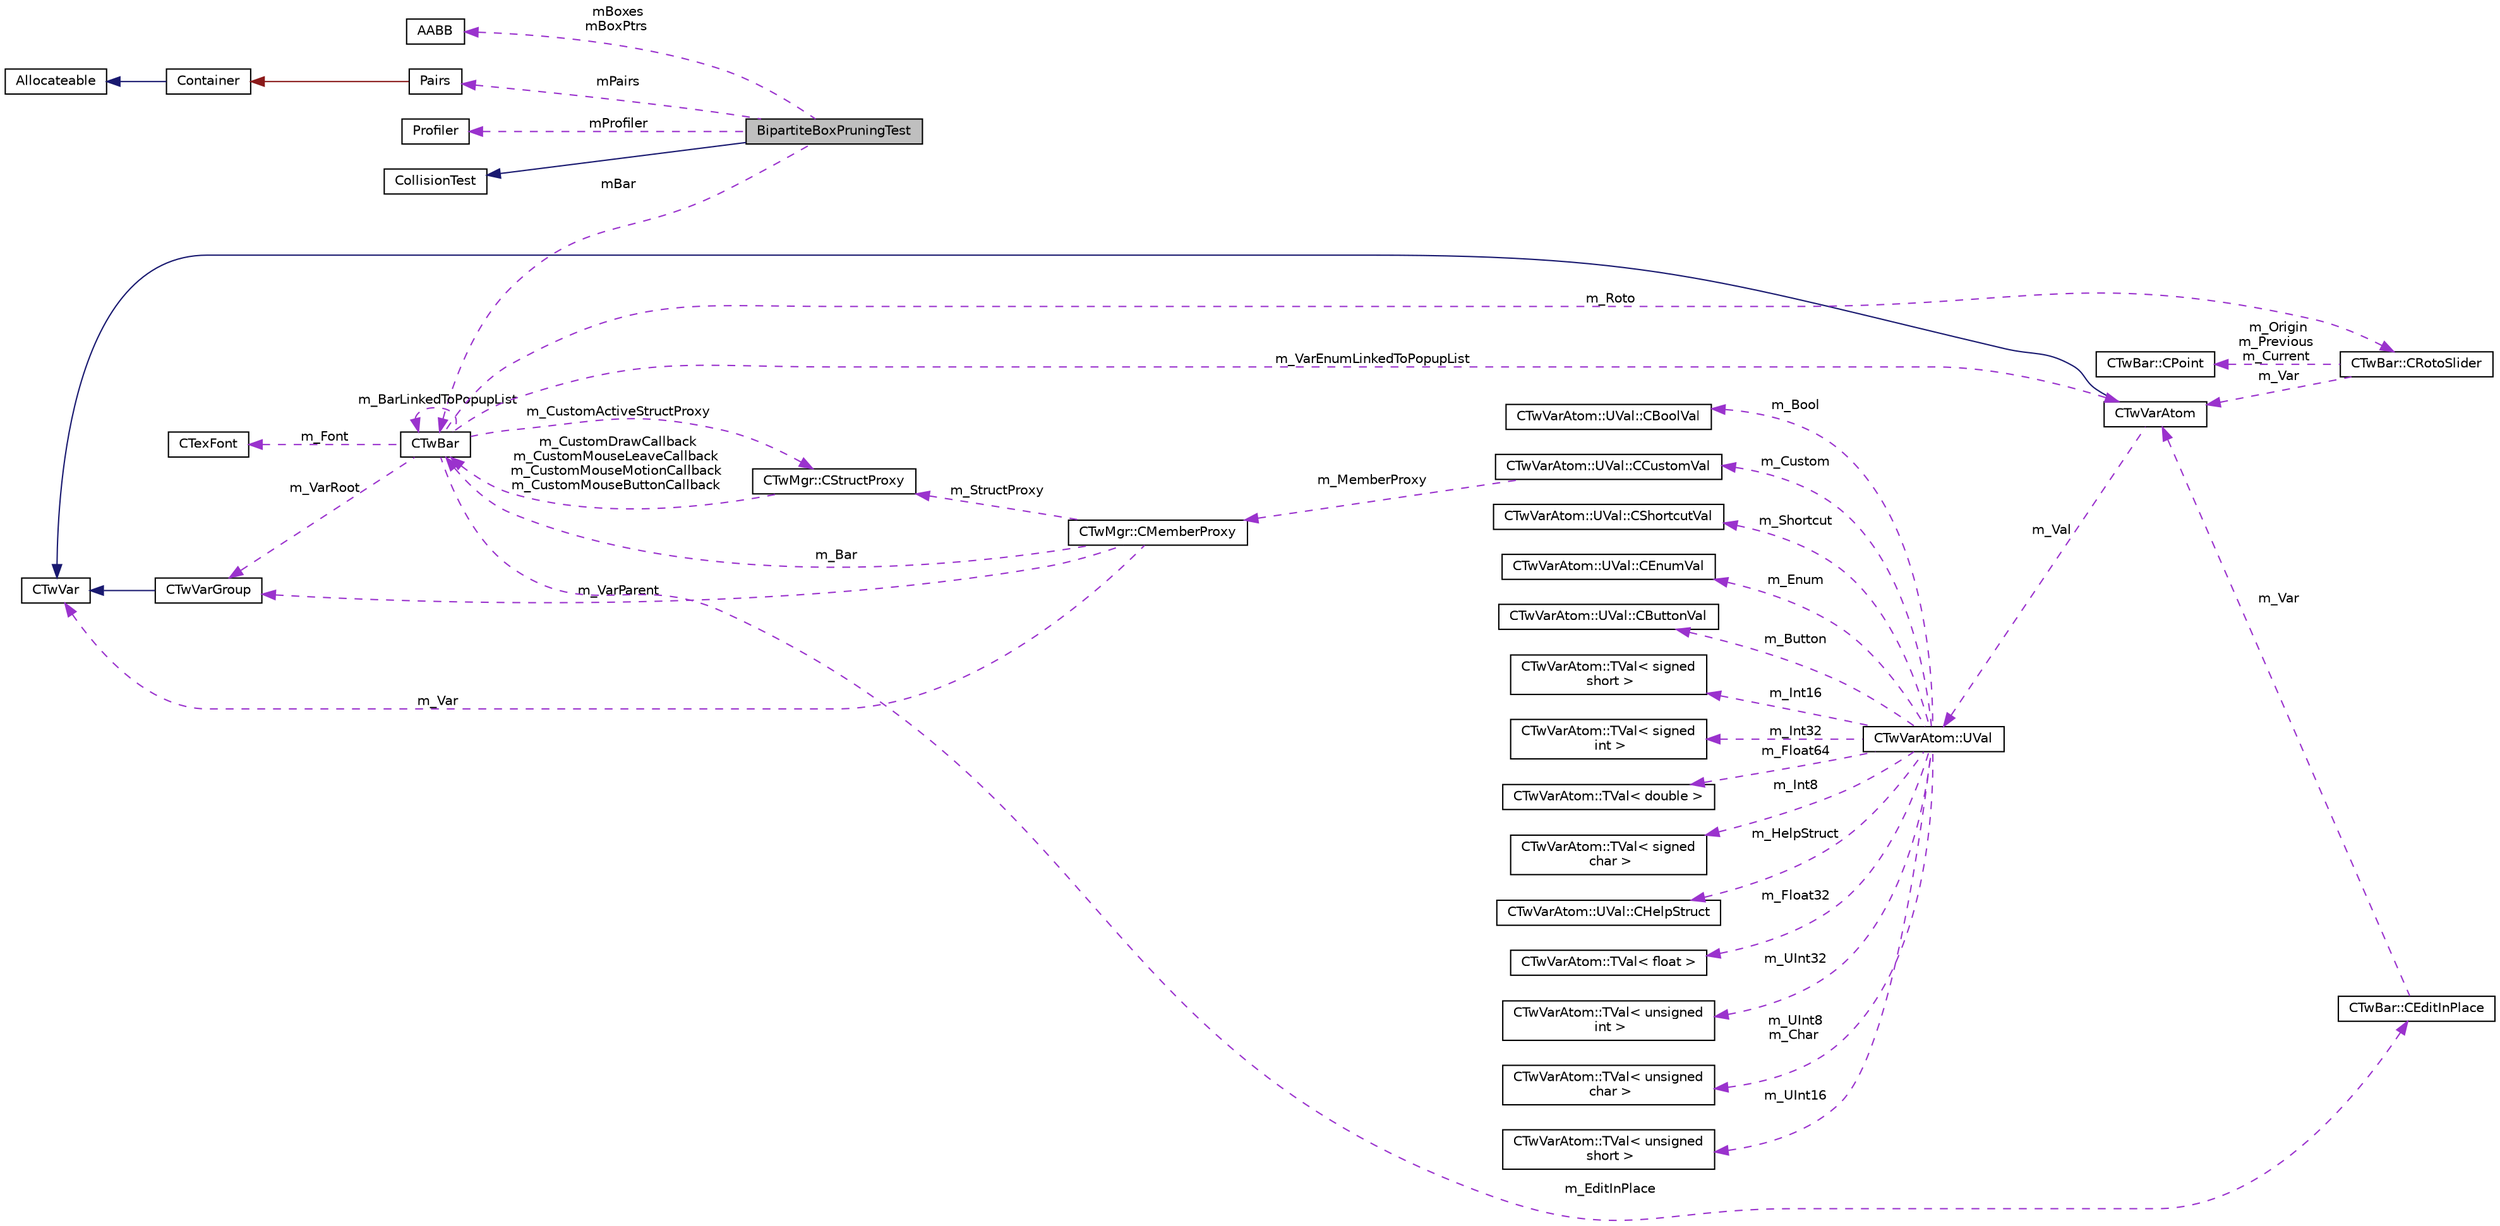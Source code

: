 digraph "BipartiteBoxPruningTest"
{
  edge [fontname="Helvetica",fontsize="10",labelfontname="Helvetica",labelfontsize="10"];
  node [fontname="Helvetica",fontsize="10",shape=record];
  rankdir="LR";
  Node1 [label="BipartiteBoxPruningTest",height=0.2,width=0.4,color="black", fillcolor="grey75", style="filled", fontcolor="black"];
  Node2 -> Node1 [dir="back",color="midnightblue",fontsize="10",style="solid",fontname="Helvetica"];
  Node2 [label="CollisionTest",height=0.2,width=0.4,color="black", fillcolor="white", style="filled",URL="$class_collision_test.html"];
  Node3 -> Node1 [dir="back",color="darkorchid3",fontsize="10",style="dashed",label=" mBoxes\nmBoxPtrs" ,fontname="Helvetica"];
  Node3 [label="AABB",height=0.2,width=0.4,color="black", fillcolor="white", style="filled",URL="$class_a_a_b_b.html"];
  Node4 -> Node1 [dir="back",color="darkorchid3",fontsize="10",style="dashed",label=" mPairs" ,fontname="Helvetica"];
  Node4 [label="Pairs",height=0.2,width=0.4,color="black", fillcolor="white", style="filled",URL="$class_pairs.html"];
  Node5 -> Node4 [dir="back",color="firebrick4",fontsize="10",style="solid",fontname="Helvetica"];
  Node5 [label="Container",height=0.2,width=0.4,color="black", fillcolor="white", style="filled",URL="$class_container.html"];
  Node6 -> Node5 [dir="back",color="midnightblue",fontsize="10",style="solid",fontname="Helvetica"];
  Node6 [label="Allocateable",height=0.2,width=0.4,color="black", fillcolor="white", style="filled",URL="$class_allocateable.html"];
  Node7 -> Node1 [dir="back",color="darkorchid3",fontsize="10",style="dashed",label=" mProfiler" ,fontname="Helvetica"];
  Node7 [label="Profiler",height=0.2,width=0.4,color="black", fillcolor="white", style="filled",URL="$class_profiler.html"];
  Node8 -> Node1 [dir="back",color="darkorchid3",fontsize="10",style="dashed",label=" mBar" ,fontname="Helvetica"];
  Node8 [label="CTwBar",height=0.2,width=0.4,color="black", fillcolor="white", style="filled",URL="$struct_c_tw_bar.html"];
  Node9 -> Node8 [dir="back",color="darkorchid3",fontsize="10",style="dashed",label=" m_VarRoot" ,fontname="Helvetica"];
  Node9 [label="CTwVarGroup",height=0.2,width=0.4,color="black", fillcolor="white", style="filled",URL="$struct_c_tw_var_group.html"];
  Node10 -> Node9 [dir="back",color="midnightblue",fontsize="10",style="solid",fontname="Helvetica"];
  Node10 [label="CTwVar",height=0.2,width=0.4,color="black", fillcolor="white", style="filled",URL="$struct_c_tw_var.html"];
  Node11 -> Node8 [dir="back",color="darkorchid3",fontsize="10",style="dashed",label=" m_CustomActiveStructProxy" ,fontname="Helvetica"];
  Node11 [label="CTwMgr::CStructProxy",height=0.2,width=0.4,color="black", fillcolor="white", style="filled",URL="$struct_c_tw_mgr_1_1_c_struct_proxy.html"];
  Node8 -> Node11 [dir="back",color="darkorchid3",fontsize="10",style="dashed",label=" m_CustomDrawCallback\nm_CustomMouseLeaveCallback\nm_CustomMouseMotionCallback\nm_CustomMouseButtonCallback" ,fontname="Helvetica"];
  Node12 -> Node8 [dir="back",color="darkorchid3",fontsize="10",style="dashed",label=" m_Font" ,fontname="Helvetica"];
  Node12 [label="CTexFont",height=0.2,width=0.4,color="black", fillcolor="white", style="filled",URL="$struct_c_tex_font.html"];
  Node13 -> Node8 [dir="back",color="darkorchid3",fontsize="10",style="dashed",label=" m_EditInPlace" ,fontname="Helvetica"];
  Node13 [label="CTwBar::CEditInPlace",height=0.2,width=0.4,color="black", fillcolor="white", style="filled",URL="$struct_c_tw_bar_1_1_c_edit_in_place.html"];
  Node14 -> Node13 [dir="back",color="darkorchid3",fontsize="10",style="dashed",label=" m_Var" ,fontname="Helvetica"];
  Node14 [label="CTwVarAtom",height=0.2,width=0.4,color="black", fillcolor="white", style="filled",URL="$struct_c_tw_var_atom.html"];
  Node10 -> Node14 [dir="back",color="midnightblue",fontsize="10",style="solid",fontname="Helvetica"];
  Node15 -> Node14 [dir="back",color="darkorchid3",fontsize="10",style="dashed",label=" m_Val" ,fontname="Helvetica"];
  Node15 [label="CTwVarAtom::UVal",height=0.2,width=0.4,color="black", fillcolor="white", style="filled",URL="$union_c_tw_var_atom_1_1_u_val.html"];
  Node16 -> Node15 [dir="back",color="darkorchid3",fontsize="10",style="dashed",label=" m_Int16" ,fontname="Helvetica"];
  Node16 [label="CTwVarAtom::TVal\< signed\l short \>",height=0.2,width=0.4,color="black", fillcolor="white", style="filled",URL="$struct_c_tw_var_atom_1_1_t_val.html"];
  Node17 -> Node15 [dir="back",color="darkorchid3",fontsize="10",style="dashed",label=" m_Int32" ,fontname="Helvetica"];
  Node17 [label="CTwVarAtom::TVal\< signed\l int \>",height=0.2,width=0.4,color="black", fillcolor="white", style="filled",URL="$struct_c_tw_var_atom_1_1_t_val.html"];
  Node18 -> Node15 [dir="back",color="darkorchid3",fontsize="10",style="dashed",label=" m_Float64" ,fontname="Helvetica"];
  Node18 [label="CTwVarAtom::TVal\< double \>",height=0.2,width=0.4,color="black", fillcolor="white", style="filled",URL="$struct_c_tw_var_atom_1_1_t_val.html"];
  Node19 -> Node15 [dir="back",color="darkorchid3",fontsize="10",style="dashed",label=" m_Int8" ,fontname="Helvetica"];
  Node19 [label="CTwVarAtom::TVal\< signed\l char \>",height=0.2,width=0.4,color="black", fillcolor="white", style="filled",URL="$struct_c_tw_var_atom_1_1_t_val.html"];
  Node20 -> Node15 [dir="back",color="darkorchid3",fontsize="10",style="dashed",label=" m_HelpStruct" ,fontname="Helvetica"];
  Node20 [label="CTwVarAtom::UVal::CHelpStruct",height=0.2,width=0.4,color="black", fillcolor="white", style="filled",URL="$struct_c_tw_var_atom_1_1_u_val_1_1_c_help_struct.html"];
  Node21 -> Node15 [dir="back",color="darkorchid3",fontsize="10",style="dashed",label=" m_Float32" ,fontname="Helvetica"];
  Node21 [label="CTwVarAtom::TVal\< float \>",height=0.2,width=0.4,color="black", fillcolor="white", style="filled",URL="$struct_c_tw_var_atom_1_1_t_val.html"];
  Node22 -> Node15 [dir="back",color="darkorchid3",fontsize="10",style="dashed",label=" m_UInt32" ,fontname="Helvetica"];
  Node22 [label="CTwVarAtom::TVal\< unsigned\l int \>",height=0.2,width=0.4,color="black", fillcolor="white", style="filled",URL="$struct_c_tw_var_atom_1_1_t_val.html"];
  Node23 -> Node15 [dir="back",color="darkorchid3",fontsize="10",style="dashed",label=" m_UInt8\nm_Char" ,fontname="Helvetica"];
  Node23 [label="CTwVarAtom::TVal\< unsigned\l char \>",height=0.2,width=0.4,color="black", fillcolor="white", style="filled",URL="$struct_c_tw_var_atom_1_1_t_val.html"];
  Node24 -> Node15 [dir="back",color="darkorchid3",fontsize="10",style="dashed",label=" m_UInt16" ,fontname="Helvetica"];
  Node24 [label="CTwVarAtom::TVal\< unsigned\l short \>",height=0.2,width=0.4,color="black", fillcolor="white", style="filled",URL="$struct_c_tw_var_atom_1_1_t_val.html"];
  Node25 -> Node15 [dir="back",color="darkorchid3",fontsize="10",style="dashed",label=" m_Custom" ,fontname="Helvetica"];
  Node25 [label="CTwVarAtom::UVal::CCustomVal",height=0.2,width=0.4,color="black", fillcolor="white", style="filled",URL="$struct_c_tw_var_atom_1_1_u_val_1_1_c_custom_val.html"];
  Node26 -> Node25 [dir="back",color="darkorchid3",fontsize="10",style="dashed",label=" m_MemberProxy" ,fontname="Helvetica"];
  Node26 [label="CTwMgr::CMemberProxy",height=0.2,width=0.4,color="black", fillcolor="white", style="filled",URL="$struct_c_tw_mgr_1_1_c_member_proxy.html"];
  Node9 -> Node26 [dir="back",color="darkorchid3",fontsize="10",style="dashed",label=" m_VarParent" ,fontname="Helvetica"];
  Node10 -> Node26 [dir="back",color="darkorchid3",fontsize="10",style="dashed",label=" m_Var" ,fontname="Helvetica"];
  Node11 -> Node26 [dir="back",color="darkorchid3",fontsize="10",style="dashed",label=" m_StructProxy" ,fontname="Helvetica"];
  Node8 -> Node26 [dir="back",color="darkorchid3",fontsize="10",style="dashed",label=" m_Bar" ,fontname="Helvetica"];
  Node27 -> Node15 [dir="back",color="darkorchid3",fontsize="10",style="dashed",label=" m_Bool" ,fontname="Helvetica"];
  Node27 [label="CTwVarAtom::UVal::CBoolVal",height=0.2,width=0.4,color="black", fillcolor="white", style="filled",URL="$struct_c_tw_var_atom_1_1_u_val_1_1_c_bool_val.html"];
  Node28 -> Node15 [dir="back",color="darkorchid3",fontsize="10",style="dashed",label=" m_Shortcut" ,fontname="Helvetica"];
  Node28 [label="CTwVarAtom::UVal::CShortcutVal",height=0.2,width=0.4,color="black", fillcolor="white", style="filled",URL="$struct_c_tw_var_atom_1_1_u_val_1_1_c_shortcut_val.html"];
  Node29 -> Node15 [dir="back",color="darkorchid3",fontsize="10",style="dashed",label=" m_Enum" ,fontname="Helvetica"];
  Node29 [label="CTwVarAtom::UVal::CEnumVal",height=0.2,width=0.4,color="black", fillcolor="white", style="filled",URL="$struct_c_tw_var_atom_1_1_u_val_1_1_c_enum_val.html"];
  Node30 -> Node15 [dir="back",color="darkorchid3",fontsize="10",style="dashed",label=" m_Button" ,fontname="Helvetica"];
  Node30 [label="CTwVarAtom::UVal::CButtonVal",height=0.2,width=0.4,color="black", fillcolor="white", style="filled",URL="$struct_c_tw_var_atom_1_1_u_val_1_1_c_button_val.html"];
  Node14 -> Node8 [dir="back",color="darkorchid3",fontsize="10",style="dashed",label=" m_VarEnumLinkedToPopupList" ,fontname="Helvetica"];
  Node31 -> Node8 [dir="back",color="darkorchid3",fontsize="10",style="dashed",label=" m_Roto" ,fontname="Helvetica"];
  Node31 [label="CTwBar::CRotoSlider",height=0.2,width=0.4,color="black", fillcolor="white", style="filled",URL="$struct_c_tw_bar_1_1_c_roto_slider.html"];
  Node32 -> Node31 [dir="back",color="darkorchid3",fontsize="10",style="dashed",label=" m_Origin\nm_Previous\nm_Current" ,fontname="Helvetica"];
  Node32 [label="CTwBar::CPoint",height=0.2,width=0.4,color="black", fillcolor="white", style="filled",URL="$struct_c_tw_bar_1_1_c_point.html"];
  Node14 -> Node31 [dir="back",color="darkorchid3",fontsize="10",style="dashed",label=" m_Var" ,fontname="Helvetica"];
  Node8 -> Node8 [dir="back",color="darkorchid3",fontsize="10",style="dashed",label=" m_BarLinkedToPopupList" ,fontname="Helvetica"];
}
